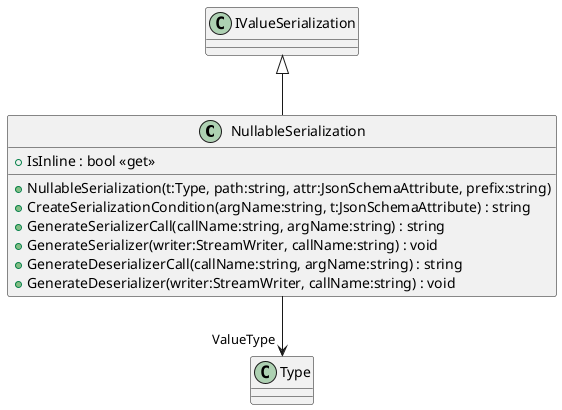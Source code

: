 @startuml
class NullableSerialization {
    + NullableSerialization(t:Type, path:string, attr:JsonSchemaAttribute, prefix:string)
    + IsInline : bool <<get>>
    + CreateSerializationCondition(argName:string, t:JsonSchemaAttribute) : string
    + GenerateSerializerCall(callName:string, argName:string) : string
    + GenerateSerializer(writer:StreamWriter, callName:string) : void
    + GenerateDeserializerCall(callName:string, argName:string) : string
    + GenerateDeserializer(writer:StreamWriter, callName:string) : void
}
IValueSerialization <|-- NullableSerialization
NullableSerialization --> "ValueType" Type
@enduml
